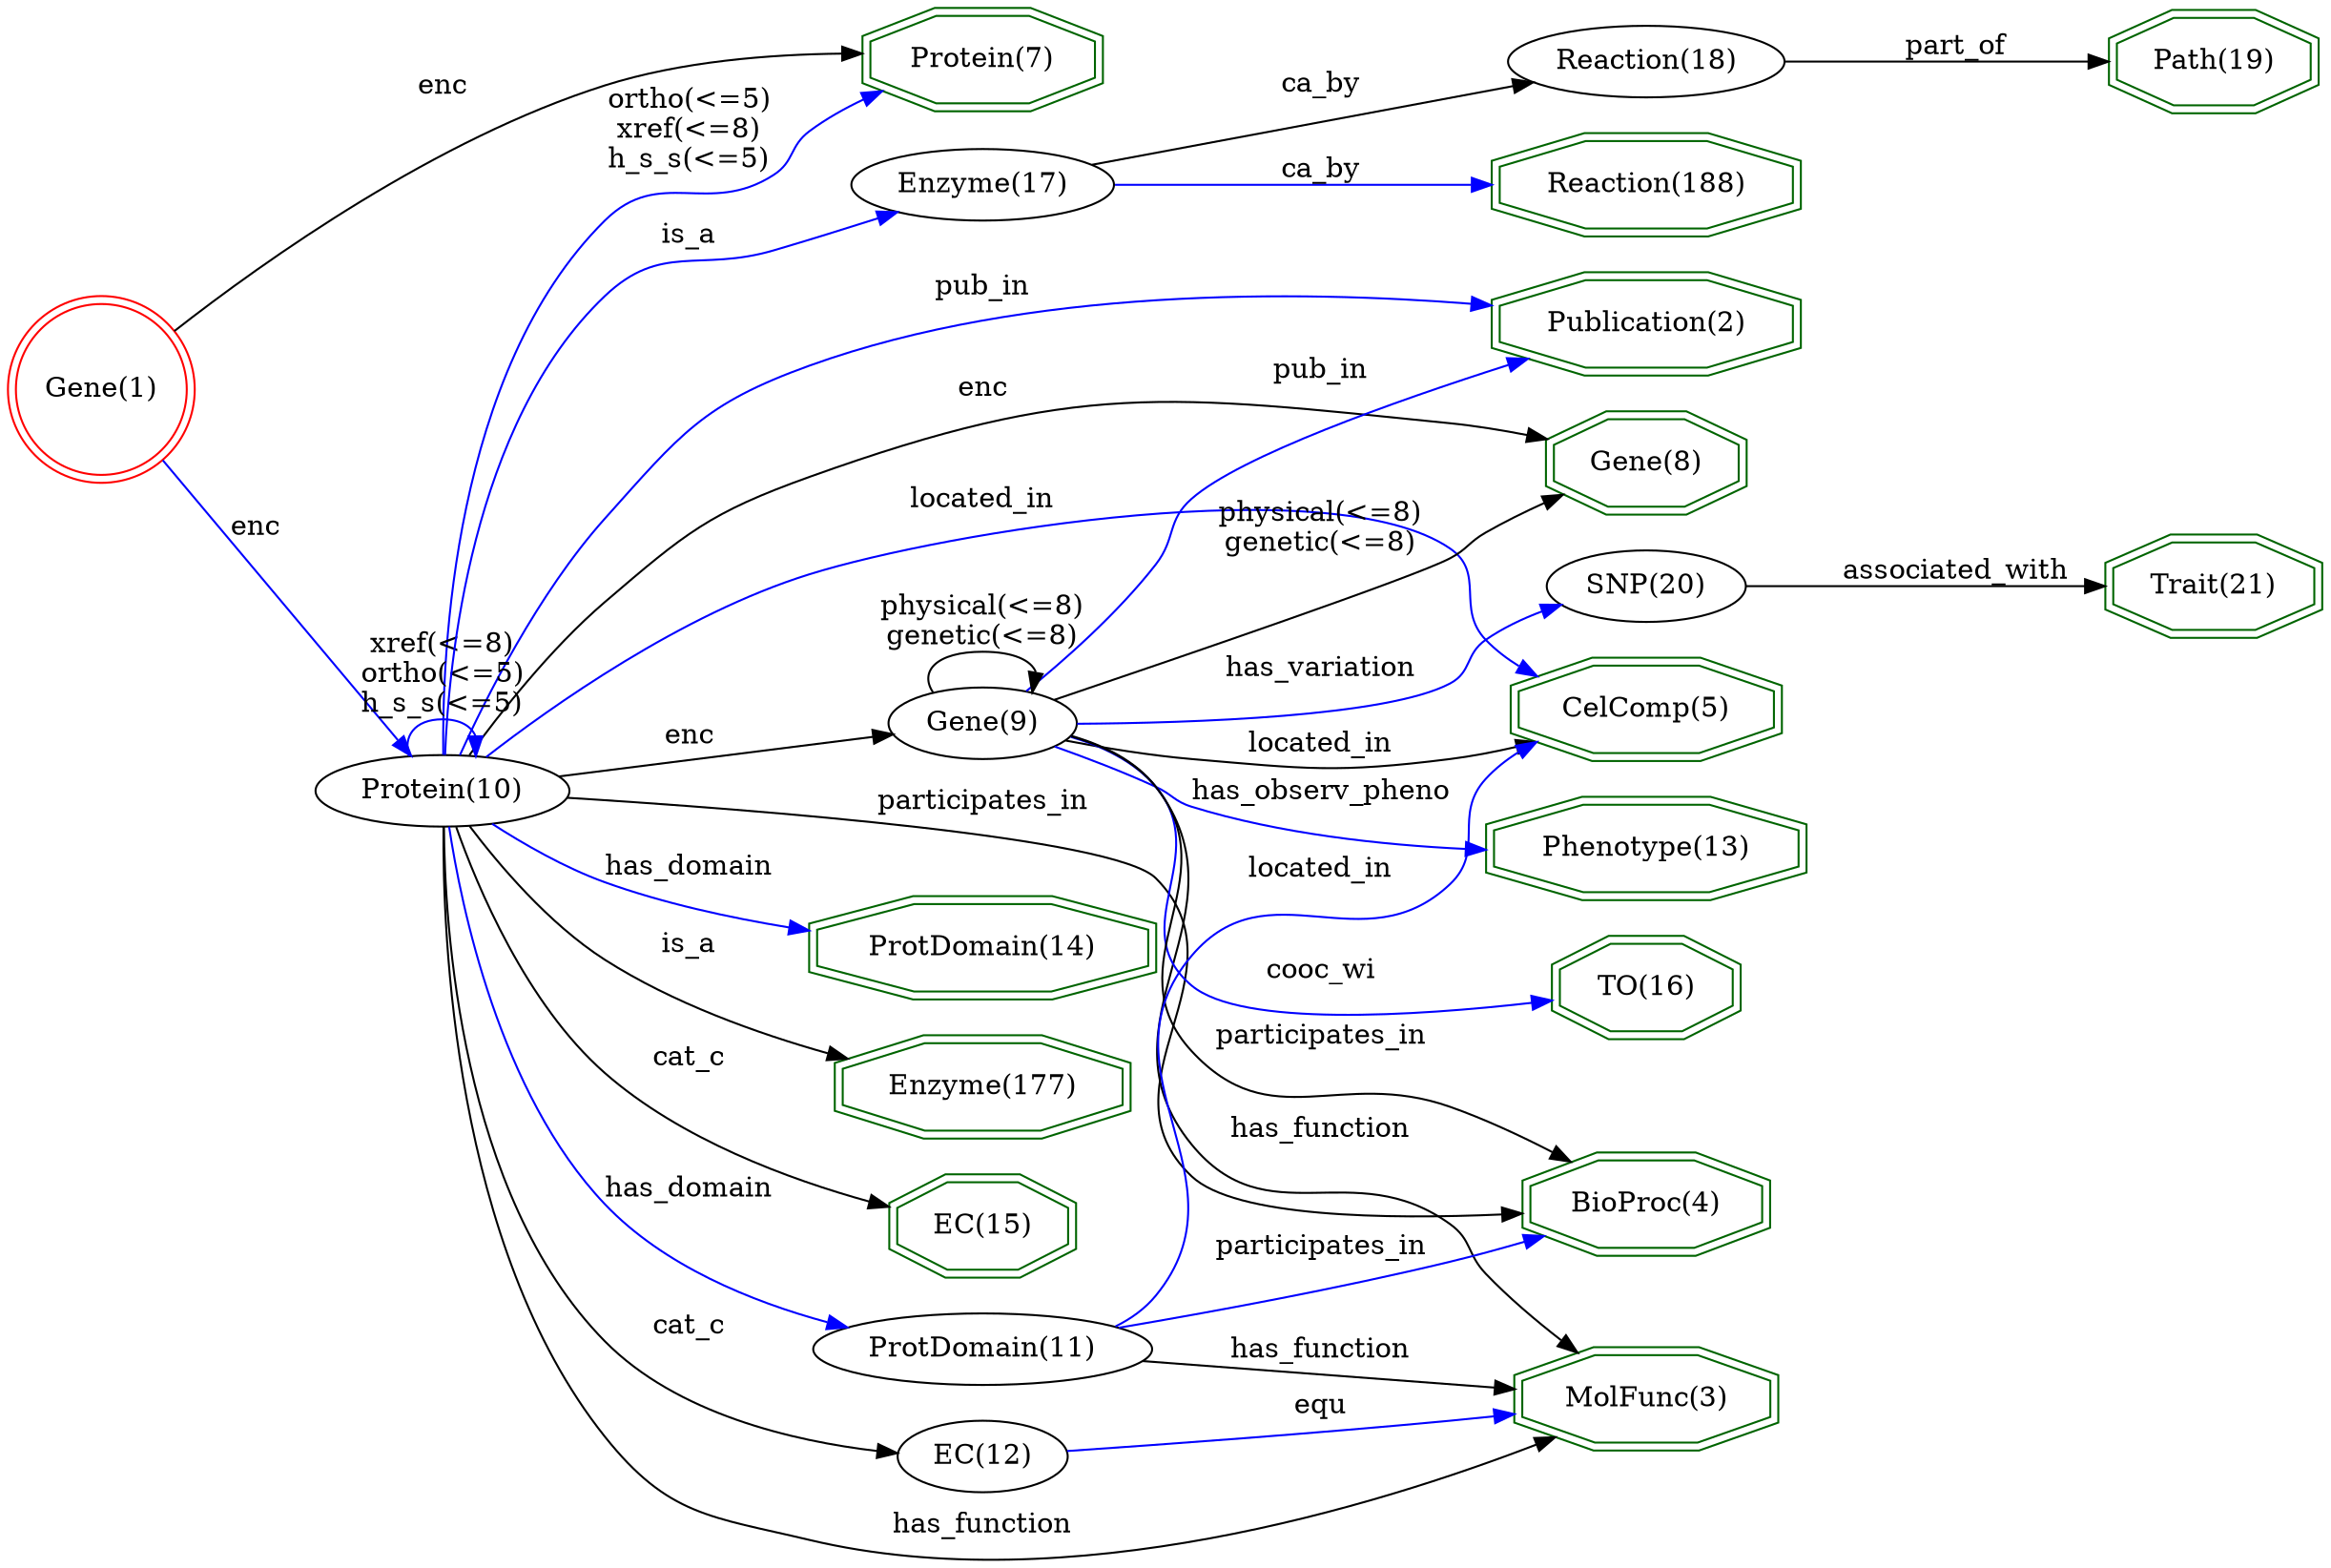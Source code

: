 digraph {
	graph [_draw_="c 9 -#fffffe00 C 7 -#ffffff P 4 0 0 0 735.73 1007.9 735.73 1007.9 0 ",
		bb="0,0,1007.9,735.73",
		rankdir=LR,
		xdotversion=1.7
	];
	node [label="\N"];
	"Protein(7)"	[_draw_="c 7 -#006400 p 8 473.21 706.27 473.21 721.19 444.2 731.73 403.18 731.73 374.17 721.19 374.17 706.27 403.18 695.73 444.2 695.73 c \
7 -#006400 p 8 477.19 703.47 477.19 723.99 444.9 735.73 402.48 735.73 370.19 723.99 370.19 703.47 402.48 691.73 444.9 691.73 ",
		_ldraw_="F 14 11 -Times-Roman c 7 -#000000 T 423.69 709.53 0 56.77 10 -Protein(7) ",
		color=darkgreen,
		height=0.61111,
		pos="423.69,713.73",
		shape=doubleoctagon,
		width=1.4931];
	"Trait(21)"	[_draw_="c 7 -#006400 p 8 1004.05 444.27 1004.05 459.19 977.51 469.73 939.98 469.73 913.44 459.19 913.44 444.27 939.98 433.73 977.51 433.73 \
c 7 -#006400 p 8 1008.06 441.56 1008.06 461.9 978.28 473.73 939.21 473.73 909.43 461.9 909.43 441.56 939.21 429.73 978.28 429.73 ",
		_ldraw_="F 14 11 -Times-Roman c 7 -#000000 T 958.74 447.53 0 50.05 9 -Trait(21) ",
		color=darkgreen,
		height=0.61111,
		pos="958.74,451.73",
		shape=doubleoctagon,
		width=1.3655];
	"Publication(2)"	[_draw_="c 7 -#006400 p 8 778.77 569.27 778.77 584.19 740.16 594.73 685.57 594.73 646.97 584.19 646.97 569.27 685.57 558.73 740.16 558.73 \
c 7 -#006400 p 8 782.78 566.22 782.78 587.24 740.7 598.73 685.04 598.73 642.96 587.24 642.96 566.22 685.04 554.73 740.7 554.73 ",
		_ldraw_="F 14 11 -Times-Roman c 7 -#000000 T 712.87 572.53 0 80.1 14 -Publication(2) ",
		color=darkgreen,
		height=0.61111,
		pos="712.87,576.73",
		shape=doubleoctagon,
		width=1.9362];
	"MolFunc(3)"	[_draw_="c 7 -#006400 p 8 770.26 67.27 770.26 82.19 736.64 92.73 689.1 92.73 655.48 82.19 655.48 67.27 689.1 56.73 736.64 56.73 c 7 -#006400 \
p 8 774.27 64.34 774.27 85.12 737.26 96.73 688.48 96.73 651.47 85.12 651.47 64.34 688.48 52.73 737.26 52.73 ",
		_ldraw_="F 14 11 -Times-Roman c 7 -#000000 T 712.87 70.53 0 67.66 10 -MolFunc(3) ",
		color=darkgreen,
		height=0.61111,
		pos="712.87,74.73",
		shape=doubleoctagon,
		width=1.7];
	"CelComp(5)"	[_draw_="c 7 -#006400 p 8 771.47 386.27 771.47 401.19 737.14 411.73 688.59 411.73 654.27 401.19 654.27 386.27 688.59 375.73 737.14 375.73 \
c 7 -#006400 p 8 775.46 383.32 775.46 404.14 737.74 415.73 688 415.73 650.28 404.14 650.28 383.32 688 371.73 737.74 371.73 ",
		_ldraw_="F 14 11 -Times-Roman c 7 -#000000 T 712.87 389.53 0 69.99 10 -CelComp(5) ",
		color=darkgreen,
		height=0.61111,
		pos="712.87,393.73",
		shape=doubleoctagon,
		width=1.7443];
	"Phenotype(13)"	[_draw_="c 7 -#006400 p 8 779.98 324.27 779.98 339.19 740.67 349.73 685.07 349.73 645.76 339.19 645.76 324.27 685.07 313.73 740.67 313.73 \
c 7 -#006400 p 8 783.96 321.2 783.96 342.26 741.19 353.73 684.55 353.73 641.77 342.26 641.77 321.2 684.55 309.73 741.19 309.73 ",
		_ldraw_="F 14 11 -Times-Roman c 7 -#000000 T 712.87 327.53 0 82.43 13 -Phenotype(13) ",
		color=darkgreen,
		height=0.61111,
		pos="712.87,331.73",
		shape=doubleoctagon,
		width=1.9805];
	"Gene(8)"	[_draw_="c 7 -#006400 p 8 754.98 504.27 754.98 519.19 730.31 529.73 695.43 529.73 670.76 519.19 670.76 504.27 695.43 493.73 730.31 493.73 \
c 7 -#006400 p 8 758.96 501.63 758.96 521.83 731.12 533.73 694.61 533.73 666.78 521.83 666.78 501.63 694.61 489.73 731.12 489.73 ",
		_ldraw_="F 14 11 -Times-Roman c 7 -#000000 T 712.87 507.53 0 45.86 7 -Gene(8) ",
		color=darkgreen,
		height=0.61111,
		pos="712.87,511.73",
		shape=doubleoctagon,
		width=1.286];
	"TO(16)"	[_draw_="c 7 -#006400 p 8 752.33 261.27 752.33 276.19 729.21 286.73 696.53 286.73 673.41 276.19 673.41 261.27 696.53 250.73 729.21 250.73 \
c 7 -#006400 p 8 756.33 258.7 756.33 278.76 730.08 290.73 695.66 290.73 669.41 278.76 669.41 258.7 695.66 246.73 730.08 246.73 ",
		_ldraw_="F 14 11 -Times-Roman c 7 -#000000 T 712.87 264.53 0 41.74 6 -TO(16) ",
		color=darkgreen,
		height=0.61111,
		pos="712.87,268.73",
		shape=doubleoctagon,
		width=1.2077];
	"BioProc(4)"	[_draw_="c 7 -#006400 p 8 766.32 154.27 766.32 169.19 735.01 179.73 690.73 179.73 659.42 169.19 659.42 154.27 690.73 143.73 735.01 143.73 \
c 7 -#006400 p 8 770.32 151.4 770.32 172.06 735.67 183.73 690.07 183.73 655.42 172.06 655.42 151.4 690.07 139.73 735.67 139.73 ",
		_ldraw_="F 14 11 -Times-Roman c 7 -#000000 T 712.87 157.53 0 62.21 10 -BioProc(4) ",
		color=darkgreen,
		height=0.61111,
		pos="712.87,161.73",
		shape=doubleoctagon,
		width=1.5966];
	"ProtDomain(14)"	[_draw_="c 7 -#006400 p 8 497.55 281.27 497.55 296.19 454.28 306.73 393.1 306.73 349.84 296.19 349.84 281.27 393.1 270.73 454.28 270.73 c \
7 -#006400 p 8 501.55 278.13 501.55 299.33 454.76 310.73 392.62 310.73 345.83 299.33 345.83 278.13 392.62 266.73 454.76 266.73 ",
		_ldraw_="F 14 11 -Times-Roman c 7 -#000000 T 423.69 284.53 0 91.77 14 -ProtDomain(14) ",
		color=darkgreen,
		height=0.61111,
		pos="423.69,288.73",
		shape=doubleoctagon,
		width=2.1578];
	"Reaction(188)"	[_draw_="c 7 -#006400 p 8 778.75 638.27 778.75 653.19 740.16 663.73 685.58 663.73 646.99 653.19 646.99 638.27 685.58 627.73 740.16 627.73 \
c 7 -#006400 p 8 782.76 635.22 782.76 656.24 740.7 667.73 685.04 667.73 642.98 656.24 642.98 635.22 685.04 623.73 740.7 623.73 ",
		_ldraw_="F 14 11 -Times-Roman c 7 -#000000 T 712.87 641.53 0 80.08 13 -Reaction(188) ",
		color=darkgreen,
		height=0.61111,
		pos="712.87,645.73",
		shape=doubleoctagon,
		width=1.9359];
	"Enzyme(177)"	[_draw_="c 7 -#006400 p 8 486.76 219.27 486.76 234.19 449.81 244.73 397.57 244.73 360.62 234.19 360.62 219.27 397.57 208.73 449.81 208.73 \
c 7 -#006400 p 8 490.76 216.26 490.76 237.2 450.37 248.73 397.01 248.73 356.62 237.2 356.62 216.26 397.01 204.73 450.37 204.73 ",
		_ldraw_="F 14 11 -Times-Roman c 7 -#000000 T 423.69 222.53 0 76.19 11 -Enzyme(177) ",
		color=darkgreen,
		height=0.61111,
		pos="423.69,226.73",
		shape=doubleoctagon,
		width=1.8621];
	"EC(15)"	[_draw_="c 7 -#006400 p 8 462.92 157.27 462.92 172.19 439.94 182.73 407.44 182.73 384.46 172.19 384.46 157.27 407.44 146.73 439.94 146.73 \
c 7 -#006400 p 8 466.93 154.71 466.93 174.75 440.82 186.73 406.56 186.73 380.45 174.75 380.45 154.71 406.56 142.73 440.82 142.73 ",
		_ldraw_="F 14 11 -Times-Roman c 7 -#000000 T 423.69 160.53 0 41.21 6 -EC(15) ",
		color=darkgreen,
		height=0.61111,
		pos="423.69,164.73",
		shape=doubleoctagon,
		width=1.1977];
	"Path(19)"	[_draw_="c 7 -#006400 p 8 1002.56 696.27 1002.56 711.19 976.89 721.73 940.6 721.73 914.93 711.19 914.93 696.27 940.6 685.73 976.89 685.73 \
c 7 -#006400 p 8 1006.55 693.59 1006.55 713.87 977.68 725.73 939.81 725.73 910.94 713.87 910.94 693.59 939.81 681.73 977.68 681.73 ",
		_ldraw_="F 14 11 -Times-Roman c 7 -#000000 T 958.74 699.53 0 48.21 8 -Path(19) ",
		color=darkgreen,
		height=0.61111,
		pos="958.74,703.73",
		shape=doubleoctagon,
		width=1.3307];
	"Gene(1)"	[_draw_="c 7 -#ff0000 e 43.08 559.73 39.15 39.15 c 7 -#ff0000 e 43.08 559.73 43.15 43.15 ",
		_ldraw_="F 14 11 -Times-Roman c 7 -#000000 T 43.08 555.53 0 45.86 7 -Gene(1) ",
		color=red,
		height=1.1966,
		pos="43.077,559.73",
		shape=doublecircle,
		width=1.1966];
	"Gene(1)" -> "Protein(7)"	[_draw_="c 7 -#000000 B 7 74.52 589.7 113.69 626.01 185.64 685.34 260.35 709.73 292.02 720.07 329.03 721.71 359.71 720.49 ",
		_hdraw_="S 5 -solid c 7 -#000000 C 7 -#000000 P 3 360.05 723.98 369.86 719.97 359.69 716.99 ",
		_ldraw_="F 14 11 -Times-Roman c 7 -#000000 T 191.97 705.53 0 19.43 3 -enc ",
		color=black,
		label=enc,
		lp="191.97,709.73",
		pos="e,369.86,719.97 74.52,589.7 113.69,626.01 185.64,685.34 260.35,709.73 292.02,720.07 329.03,721.71 359.71,720.49"];
	"Protein(10)"	[_draw_="c 7 -#000000 e 191.97 363.73 50.27 18 ",
		_ldraw_="F 14 11 -Times-Roman c 7 -#000000 T 191.97 359.53 0 63.77 11 -Protein(10) ",
		height=0.5,
		pos="191.97,363.73",
		width=1.3996];
	"Gene(1)" -> "Protein(10)"	[_draw_="c 7 -#0000ff B 4 69.66 525.59 98.76 486.76 145.61 424.25 171.75 389.37 ",
		_hdraw_="S 5 -solid c 7 -#0000ff C 7 -#0000ff P 3 174.74 391.22 177.93 381.12 169.13 387.03 ",
		_ldraw_="F 14 11 -Times-Roman c 7 -#000000 T 113.87 481.53 0 19.43 3 -enc ",
		color=blue,
		label=enc,
		lp="113.87,485.73",
		pos="e,177.93,381.12 69.663,525.59 98.761,486.76 145.61,424.25 171.75,389.37"];
	"Gene(9)"	[_draw_="c 7 -#000000 e 423.69 396.73 39.15 18 ",
		_ldraw_="F 14 11 -Times-Roman c 7 -#000000 T 423.69 392.53 0 45.86 7 -Gene(9) ",
		height=0.5,
		pos="423.69,396.73",
		width=1.0855];
	"Gene(9)" -> "Publication(2)"	[_draw_="c 7 -#0000ff B 10 442.75 412.64 459.18 427.67 483.52 451.32 501.37 474.73 511.03 487.4 507.18 495.48 519.37 505.73 553.04 534.03 \
599 551.55 637.58 562.1 ",
		_hdraw_="S 5 -solid c 7 -#0000ff C 7 -#0000ff P 3 637.17 565.61 647.73 564.76 638.94 558.84 ",
		_ldraw_="F 14 11 -Times-Roman c 7 -#000000 T 571.47 559.53 0 38.89 6 -pub_in ",
		color=blue,
		label=pub_in,
		lp="571.47,563.73",
		pos="e,647.73,564.76 442.75,412.64 459.18,427.67 483.52,451.32 501.37,474.73 511.03,487.4 507.18,495.48 519.37,505.73 553.04,534.03 599,\
551.55 637.58,562.1"];
	"Gene(9)" -> "MolFunc(3)"	[_draw_="c 7 -#000000 B 16 460.24 390.29 475.28 385.71 491.56 377.92 501.37 364.73 547.51 302.7 472.35 253.08 519.37 191.73 549.55 152.36 \
583.04 180.32 623.57 151.73 633.62 144.64 632.73 139.26 641.57 130.73 652.05 120.62 664.24 110.43 675.49 101.58 ",
		_hdraw_="S 5 -solid c 7 -#000000 C 7 -#000000 P 3 677.72 104.27 683.48 95.38 673.43 98.74 ",
		_ldraw_="F 14 11 -Times-Roman c 7 -#000000 T 571.47 194.53 0 72.32 12 -has_function ",
		color=black,
		label=has_function,
		lp="571.47,198.73",
		pos="e,683.48,95.381 460.24,390.29 475.28,385.71 491.56,377.92 501.37,364.73 547.51,302.7 472.35,253.08 519.37,191.73 549.55,152.36 583.04,\
180.32 623.57,151.73 633.62,144.64 632.73,139.26 641.57,130.73 652.05,120.62 664.24,110.43 675.49,101.58"];
	"Gene(9)" -> "CelComp(5)"	[_draw_="c 7 -#000000 B 10 459.59 389.4 477.39 386.02 499.44 382.4 519.37 380.73 565.52 376.86 577.38 377.35 623.57 380.73 628.98 381.13 \
634.56 381.66 640.16 382.28 ",
		_hdraw_="S 5 -solid c 7 -#000000 C 7 -#000000 P 3 639.9 385.77 650.25 383.48 640.73 378.82 ",
		_ldraw_="F 14 11 -Times-Roman c 7 -#000000 T 571.47 383.53 0 58.31 10 -located_in ",
		color=black,
		label=located_in,
		lp="571.47,387.73",
		pos="e,650.25,383.48 459.59,389.4 477.39,386.02 499.44,382.4 519.37,380.73 565.52,376.86 577.38,377.35 623.57,380.73 628.98,381.13 634.56,\
381.66 640.16,382.28"];
	"Gene(9)" -> "Phenotype(13)"	[_draw_="c 7 -#0000ff B 7 451.89 384.18 470.52 376.07 496 365.91 519.37 359.73 555.63 350.14 596.65 343.61 631.48 339.28 ",
		_hdraw_="S 5 -solid c 7 -#0000ff C 7 -#0000ff P 3 632.09 342.73 641.6 338.06 631.25 335.78 ",
		_ldraw_="F 14 11 -Times-Roman c 7 -#000000 T 571.47 362.53 0 104.2 16 -has_observ_pheno ",
		color=blue,
		label=has_observ_pheno,
		lp="571.47,366.73",
		pos="e,641.6,338.06 451.89,384.18 470.52,376.07 496,365.91 519.37,359.73 555.63,350.14 596.65,343.61 631.48,339.28"];
	"Gene(9)" -> "Gene(8)"	[_draw_="c 7 -#000000 B 4 453.81 408.39 503.92 428.46 606.82 469.66 666.43 493.54 ",
		_hdraw_="S 5 -solid c 7 -#000000 C 7 -#000000 P 3 665.39 496.89 675.97 497.35 667.99 490.39 ",
		_ldraw_="F 14 11 -Times-Roman c 7 -#000000 T 571.47 490.53 0 78.77 13 -physical(<=8) F 14 11 -Times-Roman c 7 -#000000 T 571.47 476.53 0 \
72.54 12 -genetic(<=8) ",
		color=black,
		label="physical(<=8)\ngenetic(<=8)",
		lp="571.47,487.73",
		pos="e,675.97,497.35 453.81,408.39 503.92,428.46 606.82,469.66 666.43,493.54"];
	"Gene(9)" -> "TO(16)"	[_draw_="c 7 -#0000ff B 10 460.13 389.78 474.96 385.11 491.11 377.39 501.37 364.73 528.44 331.35 486.35 297.23 519.37 269.73 539.86 252.67 \
609.55 256.48 659.17 261.78 ",
		_hdraw_="S 5 -solid c 7 -#0000ff C 7 -#0000ff P 3 658.8 265.26 669.12 262.89 659.57 258.3 ",
		_ldraw_="F 14 11 -Times-Roman c 7 -#000000 T 571.47 272.53 0 47.43 7 -cooc_wi ",
		color=blue,
		label=cooc_wi,
		lp="571.47,276.73",
		pos="e,669.12,262.89 460.13,389.78 474.96,385.11 491.11,377.39 501.37,364.73 528.44,331.35 486.35,297.23 519.37,269.73 539.86,252.67 \
609.55,256.48 659.17,261.78"];
	"Gene(9)" -> "BioProc(4)"	[_draw_="c 7 -#000000 B 13 460.39 389.99 475.28 385.36 491.39 377.61 501.37 364.73 535.75 320.36 482.5 282.05 519.37 239.73 551.03 203.4 \
578.98 228.01 623.57 209.73 639.88 203.04 657.07 194.16 671.91 185.85 ",
		_hdraw_="S 5 -solid c 7 -#000000 C 7 -#000000 P 3 673.85 188.77 680.81 180.78 670.39 182.69 ",
		_ldraw_="F 14 11 -Times-Roman c 7 -#000000 T 571.47 242.53 0 82.41 15 -participates_in ",
		color=black,
		label=participates_in,
		lp="571.47,246.73",
		pos="e,680.81,180.78 460.39,389.99 475.28,385.36 491.39,377.61 501.37,364.73 535.75,320.36 482.5,282.05 519.37,239.73 551.03,203.4 578.98,\
228.01 623.57,209.73 639.88,203.04 657.07,194.16 671.91,185.85"];
	"Gene(9)" -> "Gene(9)"	[_draw_="c 7 -#000000 B 7 402.03 411.9 395.47 422.39 402.69 432.73 423.69 432.73 437.8 432.73 445.69 428.06 447.36 421.82 ",
		_hdraw_="S 5 -solid c 7 -#000000 C 7 -#000000 P 3 450.76 421 445.35 411.9 443.9 422.39 ",
		_ldraw_="F 14 11 -Times-Roman c 7 -#000000 T 423.69 449.53 0 78.77 13 -physical(<=8) F 14 11 -Times-Roman c 7 -#000000 T 423.69 435.53 0 \
72.54 12 -genetic(<=8) ",
		color=black,
		label="physical(<=8)\ngenetic(<=8)",
		lp="423.69,446.73",
		pos="e,445.35,411.9 402.03,411.9 395.47,422.39 402.69,432.73 423.69,432.73 437.8,432.73 445.69,428.06 447.36,421.82"];
	"SNP(20)"	[_draw_="c 7 -#000000 e 712.87 451.73 41.13 18 ",
		_ldraw_="F 14 11 -Times-Roman c 7 -#000000 T 712.87 447.53 0 49.01 7 -SNP(20) ",
		height=0.5,
		pos="712.87,451.73",
		width=1.1406];
	"Gene(9)" -> "SNP(20)"	[_draw_="c 7 -#0000ff B 10 462.96 397.76 503.39 399.55 568.74 404.43 623.57 417.73 631.91 419.75 633.57 421.64 641.57 424.73 651.36 428.51 \
661.92 432.58 671.8 436.37 ",
		_hdraw_="S 5 -solid c 7 -#0000ff C 7 -#0000ff P 3 670.82 439.75 681.41 440.06 673.33 433.21 ",
		_ldraw_="F 14 11 -Times-Roman c 7 -#000000 T 571.47 420.53 0 75.42 13 -has_variation ",
		color=blue,
		label=has_variation,
		lp="571.47,424.73",
		pos="e,681.41,440.06 462.96,397.76 503.39,399.55 568.74,404.43 623.57,417.73 631.91,419.75 633.57,421.64 641.57,424.73 651.36,428.51 \
661.92,432.58 671.8,436.37"];
	"SNP(20)" -> "Trait(21)"	[_draw_="c 7 -#000000 B 4 754.14 451.73 793.68 451.73 854.41 451.73 899.26 451.73 ",
		_hdraw_="S 5 -solid c 7 -#000000 C 7 -#000000 P 3 899.44 455.23 909.44 451.73 899.44 448.23 ",
		_ldraw_="F 14 11 -Times-Roman c 7 -#000000 T 846.88 454.53 0 89.42 15 -associated_with ",
		color=black,
		label=associated_with,
		lp="846.88,458.73",
		pos="e,909.44,451.73 754.14,451.73 793.68,451.73 854.41,451.73 899.26,451.73"];
	"Protein(10)" -> "Protein(7)"	[_draw_="c 7 -#0000ff B 10 195.03 381.9 201.72 437.73 224.44 605.34 260.35 644.73 281.75 668.2 298.63 655.66 328.01 667.73 345.39 674.87 \
364.08 683.7 380.23 691.7 ",
		_hdraw_="S 5 -solid c 7 -#0000ff C 7 -#0000ff P 3 378.9 694.95 389.41 696.3 382.04 688.7 ",
		_ldraw_="F 14 11 -Times-Roman c 7 -#000000 T 294.18 698.53 0 61.67 10 -ortho(<=5) F 14 11 -Times-Roman c 7 -#000000 T 294.18 684.53 0 54.65 \
9 -xref(<=8) F 14 11 -Times-Roman c 7 -#000000 T 294.18 670.53 0 64.01 10 -h_s_s(<=5) ",
		color=blue,
		label="ortho(<=5)\nxref(<=8)\nh_s_s(<=5)",
		lp="294.18,688.73",
		pos="e,389.41,696.3 195.03,381.9 201.72,437.73 224.44,605.34 260.35,644.73 281.75,668.2 298.63,655.66 328.01,667.73 345.39,674.87 364.08,\
683.7 380.23,691.7"];
	"Protein(10)" -> "Publication(2)"	[_draw_="c 7 -#0000ff B 7 198.62 381.76 213.75 426.33 260.01 540.54 346.01 574.73 442.61 613.13 565.21 603.25 641.1 591.13 ",
		_hdraw_="S 5 -solid c 7 -#0000ff C 7 -#0000ff P 3 641.74 594.57 651.03 589.48 640.6 587.66 ",
		_ldraw_="F 14 11 -Times-Roman c 7 -#000000 T 423.69 604.53 0 38.89 6 -pub_in ",
		color=blue,
		label=pub_in,
		lp="423.69,608.73",
		pos="e,651.03,589.48 198.62,381.76 213.75,426.33 260.01,540.54 346.01,574.73 442.61,613.13 565.21,603.25 641.1,591.13"];
	"Protein(10)" -> "MolFunc(3)"	[_draw_="c 7 -#000000 B 10 192.58 345.55 192.42 296.21 197.9 157.5 260.35 67.73 286.33 30.39 302.42 24.71 346.01 11.73 457.8 -21.57 594.39 \
23.7 664.84 53.09 ",
		_hdraw_="S 5 -solid c 7 -#000000 C 7 -#000000 P 3 663.76 56.44 674.33 57.13 666.49 50 ",
		_ldraw_="F 14 11 -Times-Roman c 7 -#000000 T 423.69 14.53 0 72.32 12 -has_function ",
		color=black,
		label=has_function,
		lp="423.69,18.73",
		pos="e,674.33,57.126 192.58,345.55 192.42,296.21 197.9,157.5 260.35,67.73 286.33,30.393 302.42,24.715 346.01,11.73 457.8,-21.573 594.39,\
23.702 664.84,53.094"];
	"Protein(10)" -> "CelComp(5)"	[_draw_="c 7 -#0000ff B 13 210.48 380.67 237.19 405.3 290.86 450.2 346.01 469.73 404.22 490.34 573.86 519.35 623.57 482.73 645.3 466.72 623.61 \
444.87 641.57 424.73 645.35 420.5 649.8 416.82 654.61 413.62 ",
		_hdraw_="S 5 -solid c 7 -#0000ff C 7 -#0000ff P 3 656.72 416.45 663.58 408.38 653.18 410.4 ",
		_ldraw_="F 14 11 -Times-Roman c 7 -#000000 T 423.69 500.53 0 58.31 10 -located_in ",
		color=blue,
		label=located_in,
		lp="423.69,504.73",
		pos="e,663.58,408.38 210.48,380.67 237.19,405.3 290.86,450.2 346.01,469.73 404.22,490.34 573.86,519.35 623.57,482.73 645.3,466.72 623.61,\
444.87 641.57,424.73 645.35,420.5 649.8,416.82 654.61,413.62"];
	"Protein(10)" -> "Gene(8)"	[_draw_="c 7 -#000000 B 13 203.39 381.32 215.51 400.88 236.87 432.74 260.35 455.73 293.57 488.25 302.99 498.13 346.01 515.73 460.8 562.7 \
501.52 566.79 623.57 544.73 639.01 541.94 655.27 536.61 669.57 531.04 ",
		_hdraw_="S 5 -solid c 7 -#000000 C 7 -#000000 P 3 671.17 534.16 679.12 527.16 668.54 527.68 ",
		_ldraw_="F 14 11 -Times-Roman c 7 -#000000 T 423.69 559.53 0 19.43 3 -enc ",
		color=black,
		label=enc,
		lp="423.69,563.73",
		pos="e,679.12,527.16 203.39,381.32 215.51,400.88 236.87,432.74 260.35,455.73 293.57,488.25 302.99,498.13 346.01,515.73 460.8,562.7 501.52,\
566.79 623.57,544.73 639.01,541.94 655.27,536.61 669.57,531.04"];
	"Protein(10)" -> "BioProc(4)"	[_draw_="c 7 -#000000 B 10 241.6 360.01 323.9 353.25 483.46 337.96 501.37 319.73 546.58 273.73 472.6 220.14 519.37 175.73 537.07 158.93 596.93 \
156.71 645.26 157.92 ",
		_hdraw_="S 5 -solid c 7 -#000000 C 7 -#000000 P 3 645.27 161.43 655.37 158.23 645.49 154.43 ",
		_ldraw_="F 14 11 -Times-Roman c 7 -#000000 T 423.69 353.53 0 82.41 15 -participates_in ",
		color=black,
		label=participates_in,
		lp="423.69,357.73",
		pos="e,655.37,158.23 241.6,360.01 323.9,353.25 483.46,337.96 501.37,319.73 546.58,273.73 472.6,220.14 519.37,175.73 537.07,158.93 596.93,\
156.71 645.26,157.92"];
	"Protein(10)" -> "ProtDomain(14)"	[_draw_="c 7 -#0000ff B 7 212.97 347.2 225.77 337.46 243.15 325.72 260.35 318.73 283.93 309.16 310.67 302.62 335.55 298.15 ",
		_hdraw_="S 5 -solid c 7 -#0000ff C 7 -#0000ff P 3 336.44 301.55 345.72 296.43 335.27 294.65 ",
		_ldraw_="F 14 11 -Times-Roman c 7 -#000000 T 294.18 321.53 0 67.66 10 -has_domain ",
		color=blue,
		label=has_domain,
		lp="294.18,325.73",
		pos="e,345.72,296.43 212.97,347.2 225.77,337.46 243.15,325.72 260.35,318.73 283.93,309.16 310.67,302.62 335.55,298.15"];
	"Protein(10)" -> "Enzyme(177)"	[_draw_="c 7 -#000000 B 7 203.47 346.14 215.21 327.88 235.82 299.68 260.35 282.73 288.02 263.62 322.82 250.47 353.1 241.75 ",
		_hdraw_="S 5 -solid c 7 -#000000 C 7 -#000000 P 3 354.06 245.12 362.76 239.07 352.18 238.37 ",
		_ldraw_="F 14 11 -Times-Roman c 7 -#000000 T 294.18 285.53 0 22.55 4 -is_a ",
		color=black,
		label=is_a,
		lp="294.18,289.73",
		pos="e,362.76,239.07 203.47,346.14 215.21,327.88 235.82,299.68 260.35,282.73 288.02,263.62 322.82,250.47 353.1,241.75"];
	"Protein(10)" -> "EC(15)"	[_draw_="c 7 -#000000 B 7 197.94 345.65 206.42 317.9 226.16 264.69 260.35 232.73 291.13 203.96 335.85 186.45 370.56 176.42 ",
		_hdraw_="S 5 -solid c 7 -#000000 C 7 -#000000 P 3 371.82 179.71 380.53 173.67 369.96 172.96 ",
		_ldraw_="F 14 11 -Times-Roman c 7 -#000000 T 294.18 235.53 0 29.53 5 -cat_c ",
		color=black,
		label=cat_c,
		lp="294.18,239.73",
		pos="e,380.53,173.67 197.94,345.65 206.42,317.9 226.16,264.69 260.35,232.73 291.13,203.96 335.85,186.45 370.56,176.42"];
	"Protein(10)" -> "Gene(9)"	[_draw_="c 7 -#000000 B 4 238.9 370.33 278.77 376.06 336.22 384.31 376.24 390.06 ",
		_hdraw_="S 5 -solid c 7 -#000000 C 7 -#000000 P 3 375.88 393.54 386.27 391.5 376.87 386.61 ",
		_ldraw_="F 14 11 -Times-Roman c 7 -#000000 T 294.18 384.53 0 19.43 3 -enc ",
		color=black,
		label=enc,
		lp="294.18,388.73",
		pos="e,386.27,391.5 238.9,370.33 278.77,376.06 336.22,384.31 376.24,390.06"];
	"Protein(10)" -> "Protein(10)"	[_draw_="c 7 -#0000ff B 7 178.04 381.14 175.44 390.82 180.08 399.73 191.97 399.73 199.39 399.73 203.99 396.25 205.76 391.27 ",
		_hdraw_="S 5 -solid c 7 -#0000ff C 7 -#0000ff P 3 209.26 391.18 205.89 381.14 202.26 391.09 ",
		_ldraw_="F 14 11 -Times-Roman c 7 -#000000 T 191.97 430.53 0 54.65 9 -xref(<=8) F 14 11 -Times-Roman c 7 -#000000 T 191.97 416.53 0 61.67 \
10 -ortho(<=5) F 14 11 -Times-Roman c 7 -#000000 T 191.97 402.53 0 64.01 10 -h_s_s(<=5) ",
		color=blue,
		label="xref(<=8)\northo(<=5)\nh_s_s(<=5)",
		lp="191.97,420.73",
		pos="e,205.89,381.14 178.04,381.14 175.44,390.82 180.08,399.73 191.97,399.73 199.39,399.73 203.99,396.25 205.76,391.27"];
	"ProtDomain(11)"	[_draw_="c 7 -#000000 e 423.69 106.73 68 18 ",
		_ldraw_="F 14 11 -Times-Roman c 7 -#000000 T 423.69 102.53 0 91.25 14 -ProtDomain(11) ",
		height=0.5,
		pos="423.69,106.73",
		width=1.8819];
	"Protein(10)" -> "ProtDomain(11)"	[_draw_="c 7 -#0000ff B 7 194.84 345.53 199.51 308.87 214.76 225.32 260.35 174.73 285.77 146.53 324.75 129.68 358.14 119.82 ",
		_hdraw_="S 5 -solid c 7 -#0000ff C 7 -#0000ff P 3 359.16 123.16 367.85 117.09 357.27 116.42 ",
		_ldraw_="F 14 11 -Times-Roman c 7 -#000000 T 294.18 177.53 0 67.66 10 -has_domain ",
		color=blue,
		label=has_domain,
		lp="294.18,181.73",
		pos="e,367.85,117.09 194.84,345.53 199.51,308.87 214.76,225.32 260.35,174.73 285.77,146.53 324.75,129.68 358.14,119.82"];
	"EC(12)"	[_draw_="c 7 -#000000 e 423.69 52.73 36.28 18 ",
		_ldraw_="F 14 11 -Times-Roman c 7 -#000000 T 423.69 48.53 0 41.21 6 -EC(12) ",
		height=0.5,
		pos="423.69,52.73",
		width=1.0039];
	"Protein(10)" -> "EC(12)"	[_draw_="c 7 -#000000 B 7 192.56 345.67 192.52 300.5 198.64 181.32 260.35 112.73 290.57 79.14 341.3 64.31 378.01 57.79 ",
		_hdraw_="S 5 -solid c 7 -#000000 C 7 -#000000 P 3 378.67 61.23 387.97 56.16 377.54 54.32 ",
		_ldraw_="F 14 11 -Times-Roman c 7 -#000000 T 294.18 115.53 0 29.53 5 -cat_c ",
		color=black,
		label=cat_c,
		lp="294.18,119.73",
		pos="e,387.97,56.163 192.56,345.67 192.52,300.5 198.64,181.32 260.35,112.73 290.57,79.144 341.3,64.312 378.01,57.791"];
	"Enzyme(17)"	[_draw_="c 7 -#000000 e 423.69 646.73 53.63 18 ",
		_ldraw_="F 14 11 -Times-Roman c 7 -#000000 T 423.69 642.53 0 69.19 10 -Enzyme(17) ",
		height=0.5,
		pos="423.69,646.73",
		width=1.4949];
	"Protein(10)" -> "Enzyme(17)"	[_draw_="c 7 -#0000ff B 7 192.21 381.8 191.36 426.89 195.74 545.26 260.35 607.73 268.16 615.28 322.43 627.35 366.11 636.06 ",
		_hdraw_="S 5 -solid c 7 -#0000ff C 7 -#0000ff P 3 365.61 639.53 376.1 638.04 366.97 632.66 ",
		_ldraw_="F 14 11 -Times-Roman c 7 -#000000 T 294.18 630.53 0 22.55 4 -is_a ",
		color=blue,
		label=is_a,
		lp="294.18,634.73",
		pos="e,376.1,638.04 192.21,381.8 191.36,426.89 195.74,545.26 260.35,607.73 268.16,615.28 322.43,627.35 366.11,636.06"];
	"ProtDomain(11)" -> "MolFunc(3)"	[_draw_="c 7 -#000000 B 7 486.06 99.54 497.14 98.26 508.6 96.94 519.37 95.73 559.83 91.17 605.09 86.23 641.56 82.28 ",
		_hdraw_="S 5 -solid c 7 -#000000 C 7 -#000000 P 3 642.03 85.75 651.6 81.2 641.28 78.79 ",
		_ldraw_="F 14 11 -Times-Roman c 7 -#000000 T 571.47 98.53 0 72.32 12 -has_function ",
		color=black,
		label=has_function,
		lp="571.47,102.73",
		pos="e,651.6,81.195 486.06,99.537 497.14,98.255 508.6,96.943 519.37,95.73 559.83,91.173 605.09,86.227 641.56,82.281"];
	"ProtDomain(11)" -> "CelComp(5)"	[_draw_="c 7 -#0000ff B 16 479.08 117.26 487.63 121.15 495.55 126.46 501.37 133.73 543.37 186.12 477.88 230.94 519.37 283.73 549.93 322.61 \
587.49 288.91 623.57 322.73 637.8 336.06 627.74 349 641.57 362.73 645.76 366.88 650.59 370.53 655.73 373.71 ",
		_hdraw_="S 5 -solid c 7 -#0000ff C 7 -#0000ff P 3 654.16 376.84 664.6 378.65 657.56 370.73 ",
		_ldraw_="F 14 11 -Times-Roman c 7 -#000000 T 571.47 325.53 0 58.31 10 -located_in ",
		color=blue,
		label=located_in,
		lp="571.47,329.73",
		pos="e,664.6,378.65 479.08,117.26 487.63,121.15 495.55,126.46 501.37,133.73 543.37,186.12 477.88,230.94 519.37,283.73 549.93,322.61 587.49,\
288.91 623.57,322.73 637.8,336.06 627.74,349 641.57,362.73 645.76,366.88 650.59,370.53 655.73,373.71"];
	"ProtDomain(11)" -> "BioProc(4)"	[_draw_="c 7 -#0000ff B 7 487.89 112.5 527.22 116.78 578.7 123.65 623.57 133.73 635.34 136.37 647.79 139.87 659.52 143.5 ",
		_hdraw_="S 5 -solid c 7 -#0000ff C 7 -#0000ff P 3 658.57 146.87 669.16 146.56 660.69 140.2 ",
		_ldraw_="F 14 11 -Times-Roman c 7 -#000000 T 571.47 136.53 0 82.41 15 -participates_in ",
		color=blue,
		label=participates_in,
		lp="571.47,140.73",
		pos="e,669.16,146.56 487.89,112.5 527.22,116.78 578.7,123.65 623.57,133.73 635.34,136.37 647.79,139.87 659.52,143.5"];
	"EC(12)" -> "MolFunc(3)"	[_draw_="c 7 -#0000ff B 7 460.01 51.86 499.87 51.3 566.57 51.57 623.57 57.73 631.02 58.53 638.78 59.63 646.46 60.89 ",
		_hdraw_="S 5 -solid c 7 -#0000ff C 7 -#0000ff P 3 646.05 64.37 656.5 62.62 647.24 57.47 ",
		_ldraw_="F 14 11 -Times-Roman c 7 -#000000 T 571.47 60.53 0 20.21 3 -equ ",
		color=blue,
		label=equ,
		lp="571.47,64.73",
		pos="e,656.5,62.622 460.01,51.865 499.87,51.295 566.57,51.568 623.57,57.73 631.02,58.535 638.78,59.635 646.46,60.892"];
	"Enzyme(17)" -> "Reaction(188)"	[_draw_="c 7 -#0000ff B 4 477.7 646.55 521.29 646.39 583.71 646.18 633.14 646 ",
		_hdraw_="S 5 -solid c 7 -#0000ff C 7 -#0000ff P 3 633.17 649.5 643.16 645.97 633.15 642.5 ",
		_ldraw_="F 14 11 -Times-Roman c 7 -#000000 T 571.47 648.53 0 33.43 5 -ca_by ",
		color=blue,
		label=ca_by,
		lp="571.47,652.73",
		pos="e,643.16,645.97 477.7,646.55 521.29,646.39 583.71,646.18 633.14,646"];
	"Reaction(18)"	[_draw_="c 7 -#000000 e 712.87 703.73 56.04 18 ",
		_ldraw_="F 14 11 -Times-Roman c 7 -#000000 T 712.87 699.53 0 73.08 12 -Reaction(18) ",
		height=0.5,
		pos="712.87,703.73",
		width=1.5631];
	"Enzyme(17)" -> "Reaction(18)"	[_draw_="c 7 -#000000 B 4 470.51 655.82 520.35 665.72 600.11 681.55 654.18 692.28 ",
		_hdraw_="S 5 -solid c 7 -#000000 C 7 -#000000 P 3 653.81 695.77 664.3 694.29 655.17 688.91 ",
		_ldraw_="F 14 11 -Times-Roman c 7 -#000000 T 571.47 687.53 0 33.43 5 -ca_by ",
		color=black,
		label=ca_by,
		lp="571.47,691.73",
		pos="e,664.3,694.29 470.51,655.82 520.35,665.72 600.11,681.55 654.18,692.28"];
	"Reaction(18)" -> "Path(19)"	[_draw_="c 7 -#000000 B 4 769.21 703.73 808.51 703.73 861.13 703.73 900.79 703.73 ",
		_hdraw_="S 5 -solid c 7 -#000000 C 7 -#000000 P 3 900.83 707.23 910.83 703.73 900.83 700.23 ",
		_ldraw_="F 14 11 -Times-Roman c 7 -#000000 T 846.88 706.53 0 40.43 7 -part_of ",
		color=black,
		label=part_of,
		lp="846.88,710.73",
		pos="e,910.83,703.73 769.21,703.73 808.51,703.73 861.13,703.73 900.79,703.73"];
}
